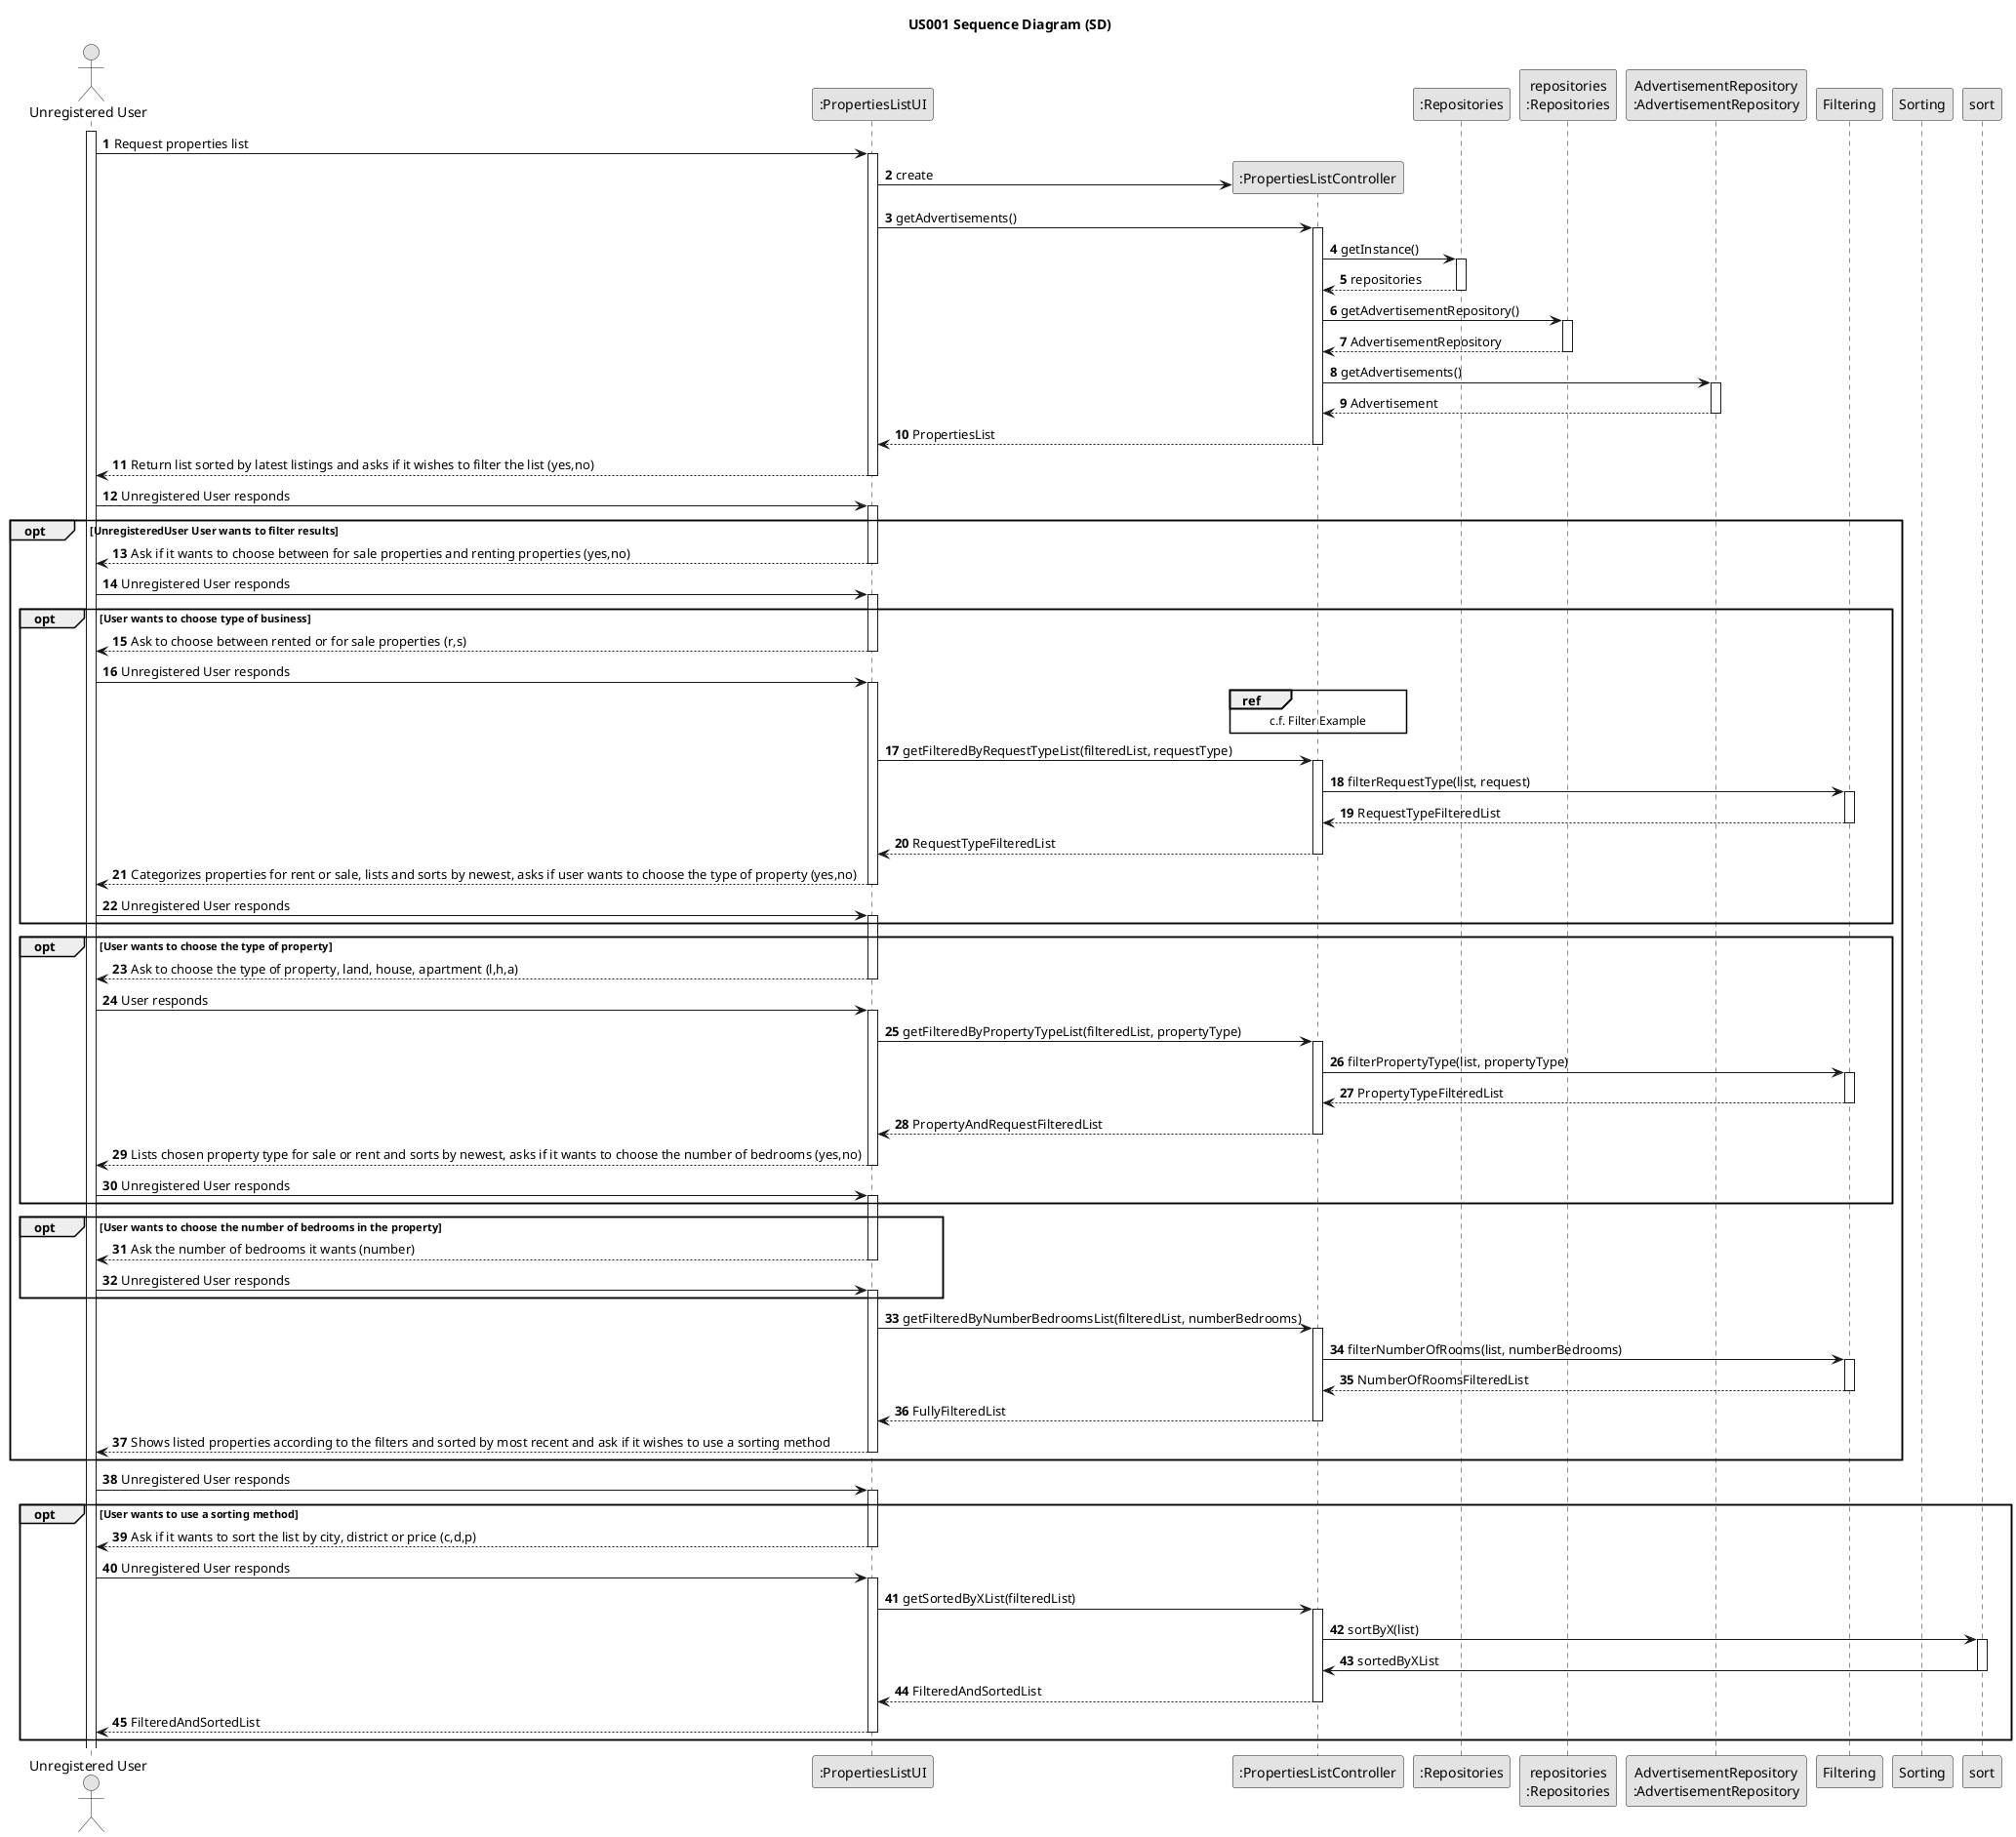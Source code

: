 @startuml
skinparam monochrome true
skinparam packageStyle rectangle
skinparam shadowing false

title US001 Sequence Diagram (SD)

autonumber

actor "Unregistered User" as UnregisteredUser
participant ":PropertiesListUI" as UI
participant ":PropertiesListController" as CTRL
participant ":Repositories" as REP
participant "repositories\n:Repositories" as RepRep
participant "AdvertisementRepository\n:AdvertisementRepository" as AdvertisementRepository
participant "Filtering" as filter
participant "Sorting" as sorter

activate UnregisteredUser


UnregisteredUser -> UI : Request properties list
activate UI

UI -> CTRL** : create

UI -> CTRL : getAdvertisements()
activate CTRL

CTRL -> REP : getInstance()
activate REP

REP --> CTRL: repositories
deactivate REP

CTRL -> RepRep : getAdvertisementRepository()
activate RepRep

RepRep --> CTRL: AdvertisementRepository
deactivate RepRep

CTRL -> AdvertisementRepository : getAdvertisements()
activate AdvertisementRepository

AdvertisementRepository --> CTRL : Advertisement
deactivate AdvertisementRepository

CTRL --> UI : PropertiesList
deactivate CTRL

UI --> UnregisteredUser : Return list sorted by latest listings and asks if it wishes to filter the list (yes,no)
deactivate UI

UnregisteredUser -> UI : Unregistered User responds
opt UnregisteredUser User wants to filter results
activate UI

UI --> UnregisteredUser : Ask if it wants to choose between for sale properties and renting properties (yes,no)
deactivate UI

UnregisteredUser -> UI : Unregistered User responds
activate UI
opt User wants to choose type of business
UI --> UnregisteredUser : Ask to choose between rented or for sale properties (r,s)
deactivate UI
UnregisteredUser -> UI : Unregistered User responds
activate UI


ref over CTRL
c.f. Filter Example
end ref
UI -> CTRL : getFilteredByRequestTypeList(filteredList, requestType)
activate CTRL


CTRL -> filter : filterRequestType(list, request)
activate filter

filter --> CTRL: RequestTypeFilteredList
deactivate filter






deactivate AdvertisementRepository

CTRL --> UI : RequestTypeFilteredList
deactivate CTRL

UI --> UnregisteredUser : Categorizes properties for rent or sale, lists and sorts by newest, asks if user wants to choose the type of property (yes,no)
deactivate UI

UnregisteredUser -> UI : Unregistered User responds
activate UI


end


opt User wants to choose the type of property

UI --> UnregisteredUser : Ask to choose the type of property, land, house, apartment (l,h,a)
deactivate UI

UnregisteredUser -> UI : User responds
activate UI

UI -> CTRL : getFilteredByPropertyTypeList(filteredList, propertyType)
activate CTRL


CTRL -> filter : filterPropertyType(list, propertyType)
activate filter

filter --> CTRL: PropertyTypeFilteredList
deactivate filter

CTRL --> UI : PropertyAndRequestFilteredList
deactivate CTRL



UI --> UnregisteredUser : Lists chosen property type for sale or rent and sorts by newest, asks if it wants to choose the number of bedrooms (yes,no)
deactivate UI

UnregisteredUser -> UI : Unregistered User responds
activate UI



end



opt User wants to choose the number of bedrooms in the property

UI --> UnregisteredUser : Ask the number of bedrooms it wants (number)

deactivate UI

UnregisteredUser -> UI : Unregistered User responds
activate UI

end
UI -> CTRL : getFilteredByNumberBedroomsList(filteredList, numberBedrooms)
activate CTRL


CTRL -> filter : filterNumberOfRooms(list, numberBedrooms)
activate filter

filter --> CTRL: NumberOfRoomsFilteredList
deactivate filter

CTRL --> UI : FullyFilteredList
deactivate CTRL

deactivate CTRL

UI--> UnregisteredUser : Shows listed properties according to the filters and sorted by most recent and ask if it wishes to use a sorting method

deactivate UI
end


UnregisteredUser -> UI : Unregistered User responds
activate UI

opt User wants to use a sorting method

UI --> UnregisteredUser : Ask if it wants to sort the list by city, district or price (c,d,p)
deactivate UI

UnregisteredUser -> UI : Unregistered User responds
activate UI

UI -> CTRL : getSortedByXList(filteredList)
activate CTRL

CTRL -> sort : sortByX(list)
activate sort
sort -> CTRL : sortedByXList
deactivate sort

CTRL --> UI : FilteredAndSortedList
deactivate CTRL

UI --> UnregisteredUser : FilteredAndSortedList
deactivate UI
end

@enduml